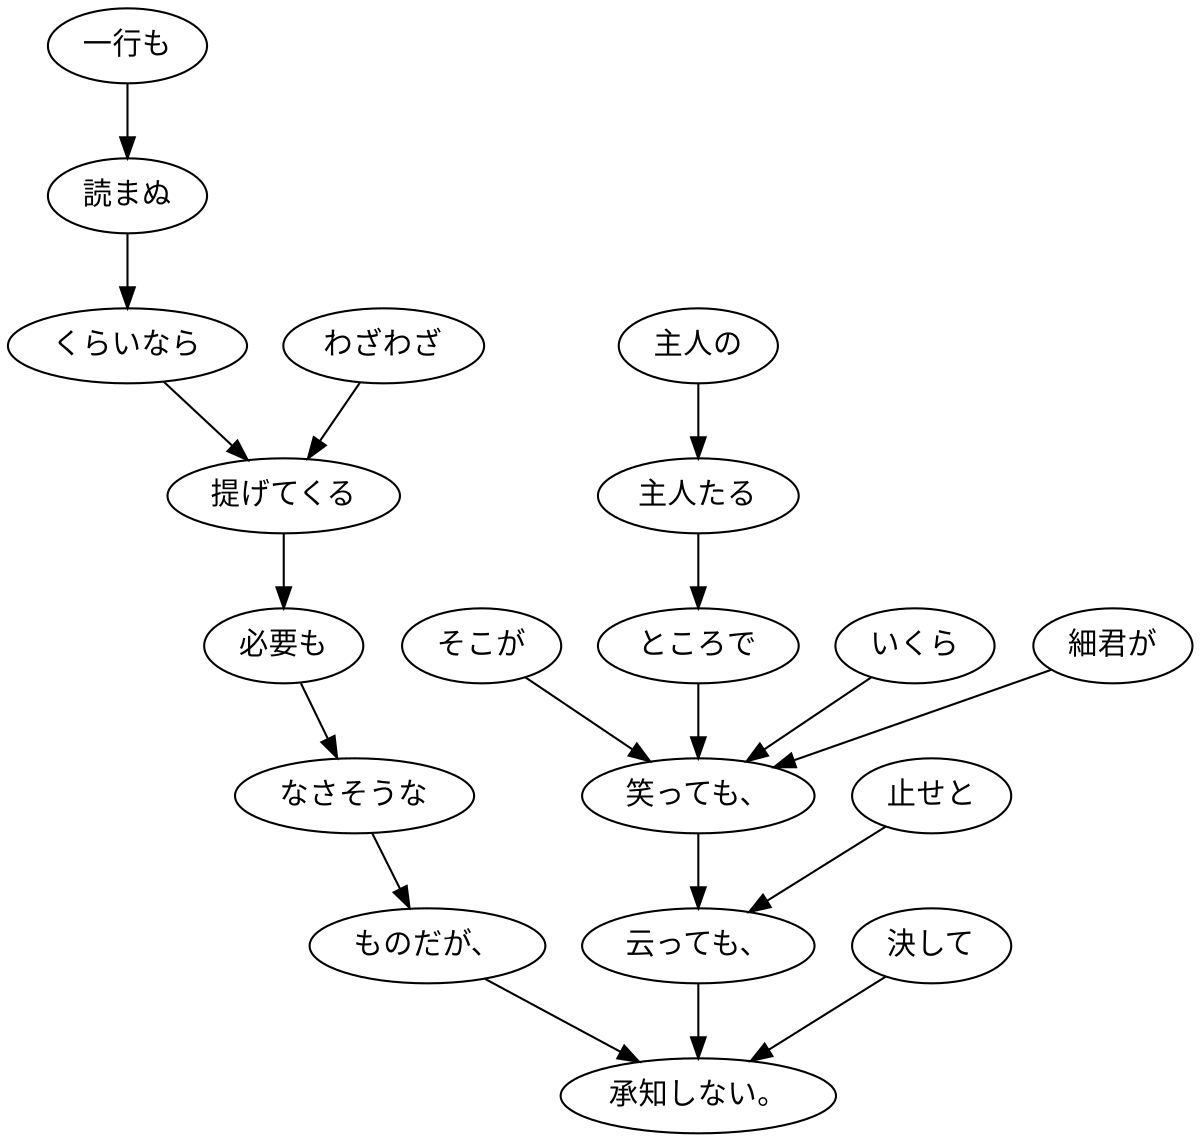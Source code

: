 digraph graph2676 {
	node0 [label="一行も"];
	node1 [label="読まぬ"];
	node2 [label="くらいなら"];
	node3 [label="わざわざ"];
	node4 [label="提げてくる"];
	node5 [label="必要も"];
	node6 [label="なさそうな"];
	node7 [label="ものだが、"];
	node8 [label="そこが"];
	node9 [label="主人の"];
	node10 [label="主人たる"];
	node11 [label="ところで"];
	node12 [label="いくら"];
	node13 [label="細君が"];
	node14 [label="笑っても、"];
	node15 [label="止せと"];
	node16 [label="云っても、"];
	node17 [label="決して"];
	node18 [label="承知しない。"];
	node0 -> node1;
	node1 -> node2;
	node2 -> node4;
	node3 -> node4;
	node4 -> node5;
	node5 -> node6;
	node6 -> node7;
	node7 -> node18;
	node8 -> node14;
	node9 -> node10;
	node10 -> node11;
	node11 -> node14;
	node12 -> node14;
	node13 -> node14;
	node14 -> node16;
	node15 -> node16;
	node16 -> node18;
	node17 -> node18;
}
